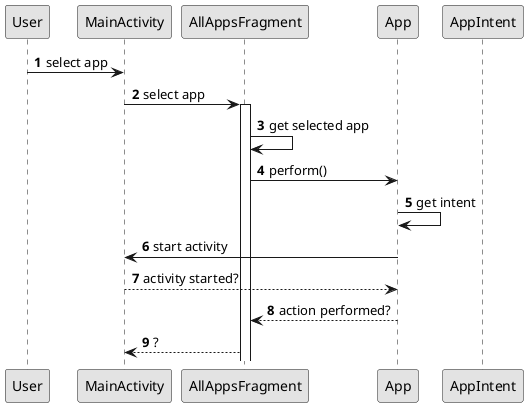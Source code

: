 
@startuml PAAA#34.sequence

skinparam monochrome true
autonumber

participant User
participant MainActivity
participant AllAppsFragment
participant App
participant AppIntent

User -> MainActivity : select app
MainActivity -> AllAppsFragment : select app

activate AllAppsFragment
AllAppsFragment -> AllAppsFragment : get selected app
AllAppsFragment -> App: perform()

App -> App : get intent
App -> MainActivity : start activity
MainActivity --> App : activity started?
App --> AllAppsFragment : action performed?

AllAppsFragment --> MainActivity : ?

@enduml
